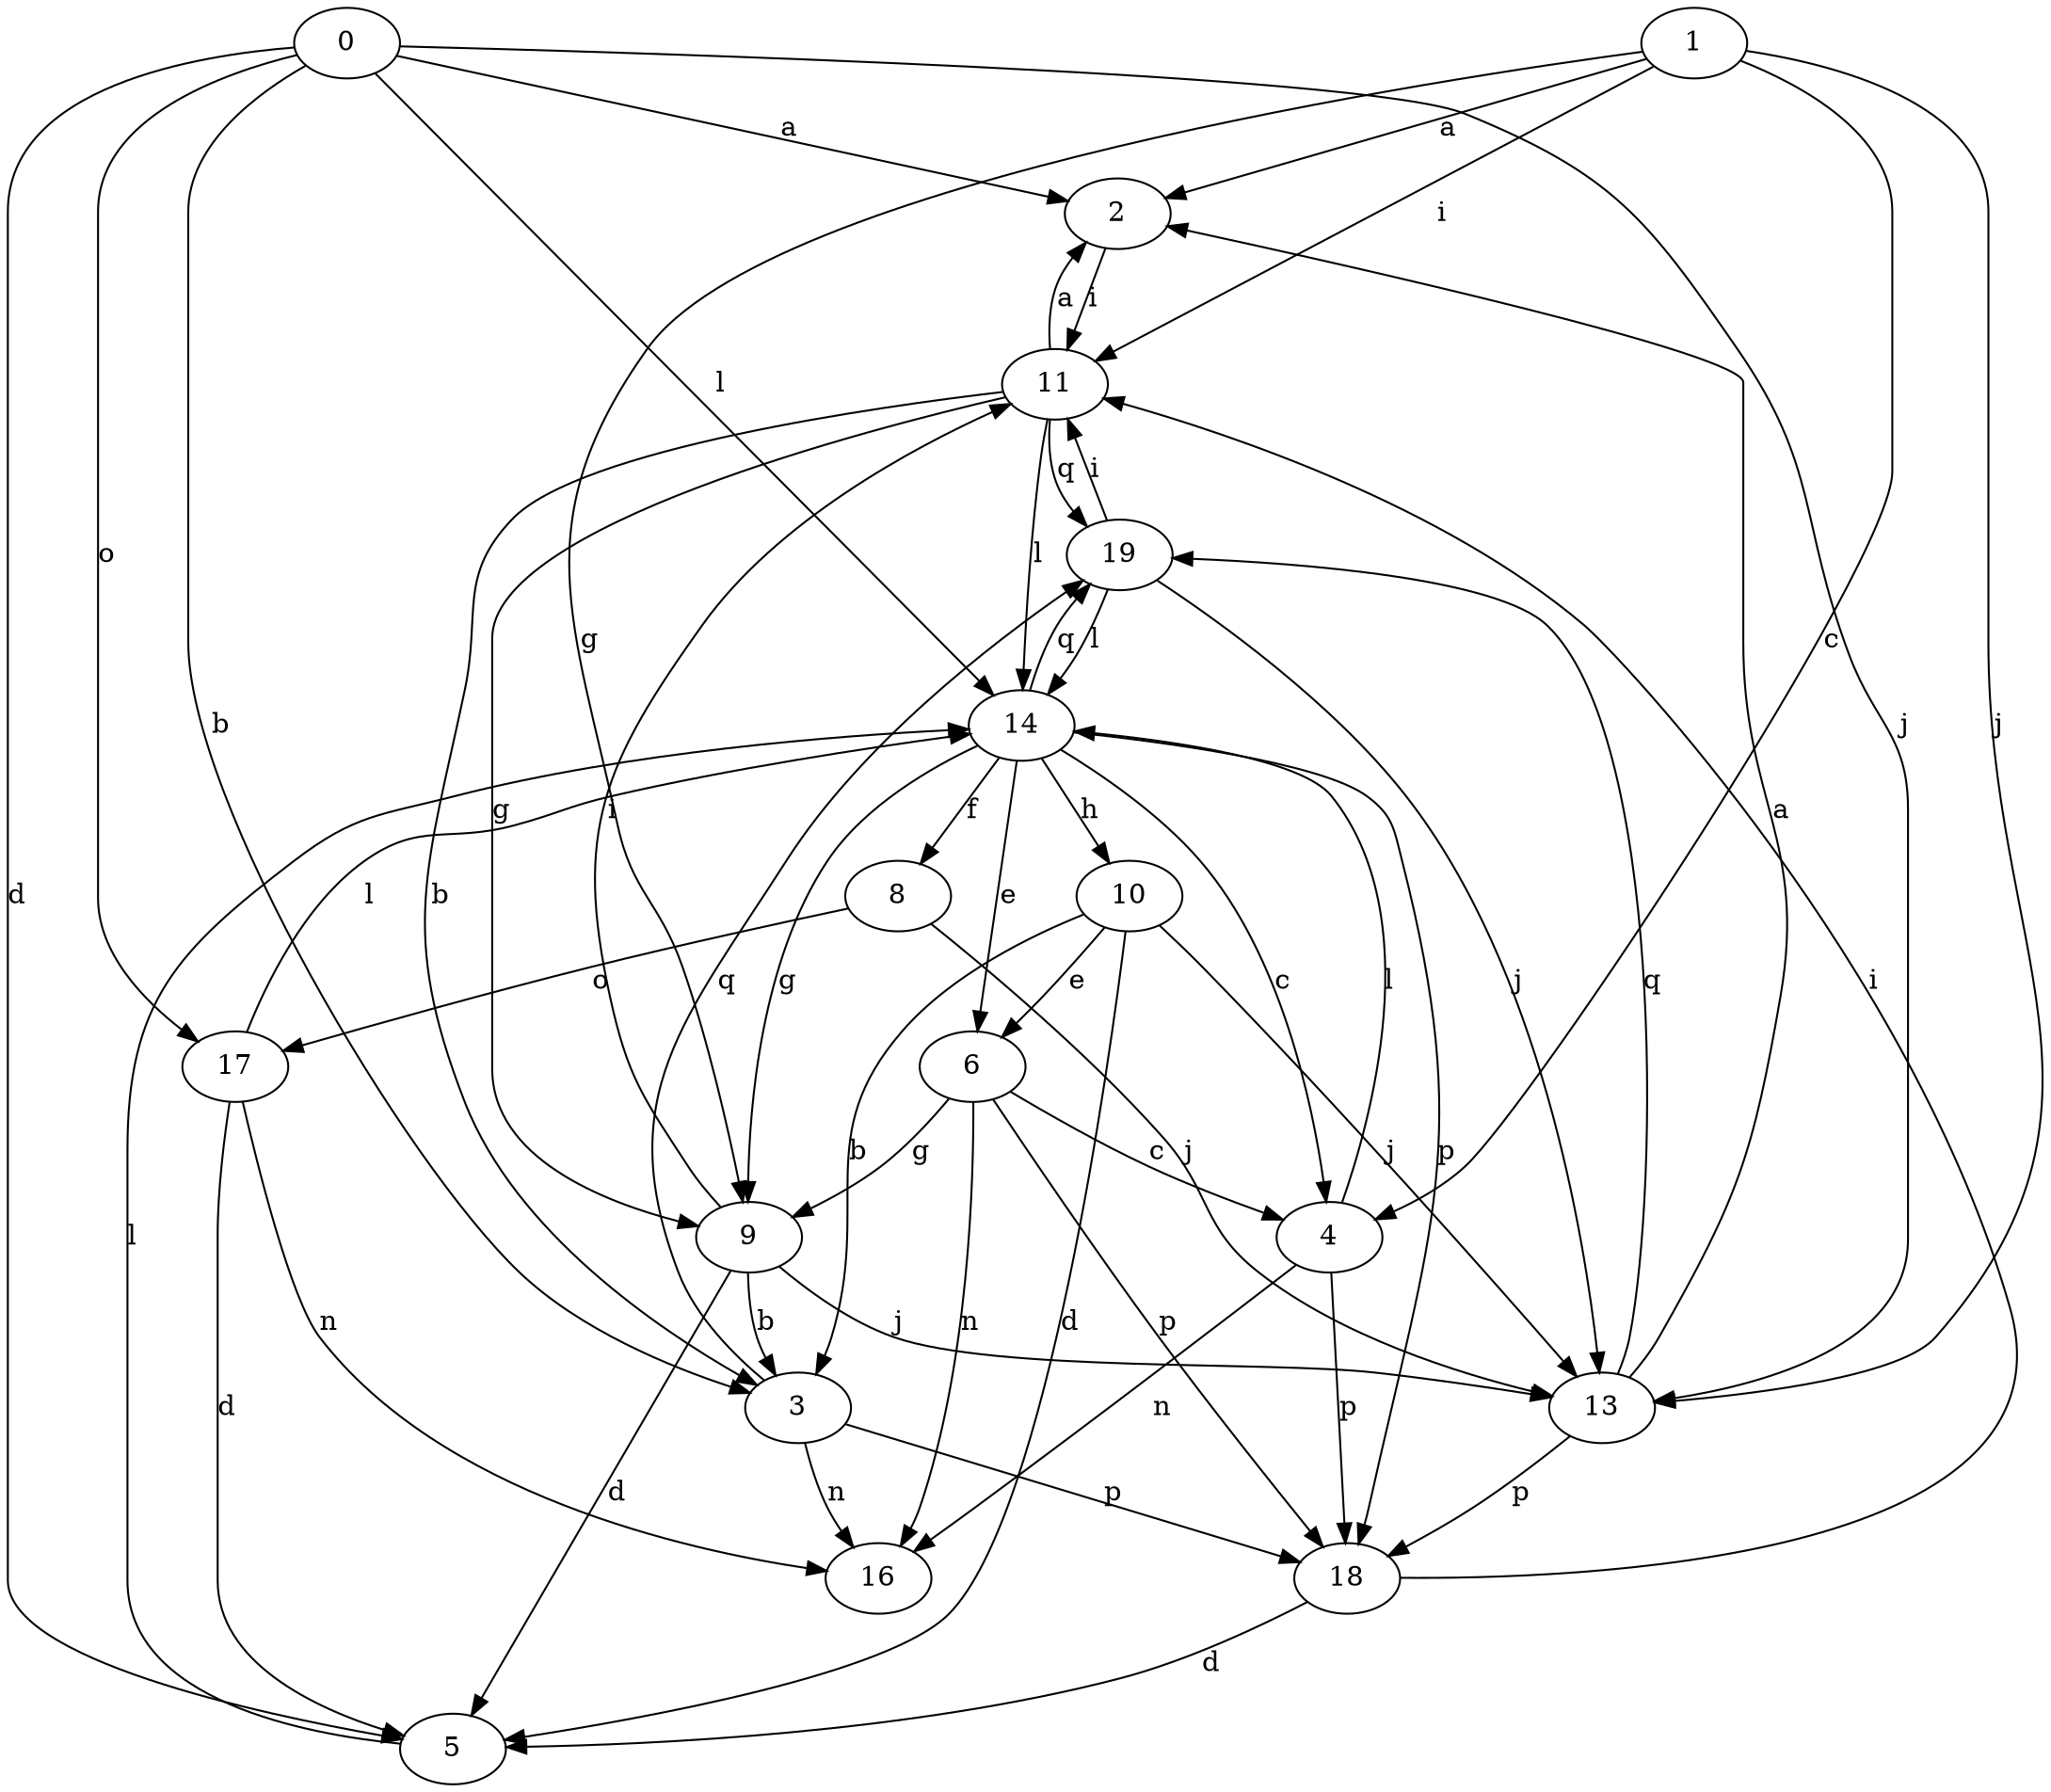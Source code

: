 strict digraph  {
2;
3;
4;
0;
5;
6;
8;
9;
10;
11;
13;
1;
14;
16;
17;
18;
19;
2 -> 11  [label=i];
3 -> 16  [label=n];
3 -> 18  [label=p];
3 -> 19  [label=q];
4 -> 14  [label=l];
4 -> 16  [label=n];
4 -> 18  [label=p];
0 -> 2  [label=a];
0 -> 3  [label=b];
0 -> 5  [label=d];
0 -> 13  [label=j];
0 -> 14  [label=l];
0 -> 17  [label=o];
5 -> 14  [label=l];
6 -> 4  [label=c];
6 -> 9  [label=g];
6 -> 16  [label=n];
6 -> 18  [label=p];
8 -> 13  [label=j];
8 -> 17  [label=o];
9 -> 3  [label=b];
9 -> 5  [label=d];
9 -> 11  [label=i];
9 -> 13  [label=j];
10 -> 3  [label=b];
10 -> 5  [label=d];
10 -> 6  [label=e];
10 -> 13  [label=j];
11 -> 2  [label=a];
11 -> 3  [label=b];
11 -> 9  [label=g];
11 -> 14  [label=l];
11 -> 19  [label=q];
13 -> 2  [label=a];
13 -> 18  [label=p];
13 -> 19  [label=q];
1 -> 2  [label=a];
1 -> 4  [label=c];
1 -> 9  [label=g];
1 -> 11  [label=i];
1 -> 13  [label=j];
14 -> 4  [label=c];
14 -> 6  [label=e];
14 -> 8  [label=f];
14 -> 9  [label=g];
14 -> 10  [label=h];
14 -> 18  [label=p];
14 -> 19  [label=q];
17 -> 5  [label=d];
17 -> 14  [label=l];
17 -> 16  [label=n];
18 -> 5  [label=d];
18 -> 11  [label=i];
19 -> 11  [label=i];
19 -> 13  [label=j];
19 -> 14  [label=l];
}
